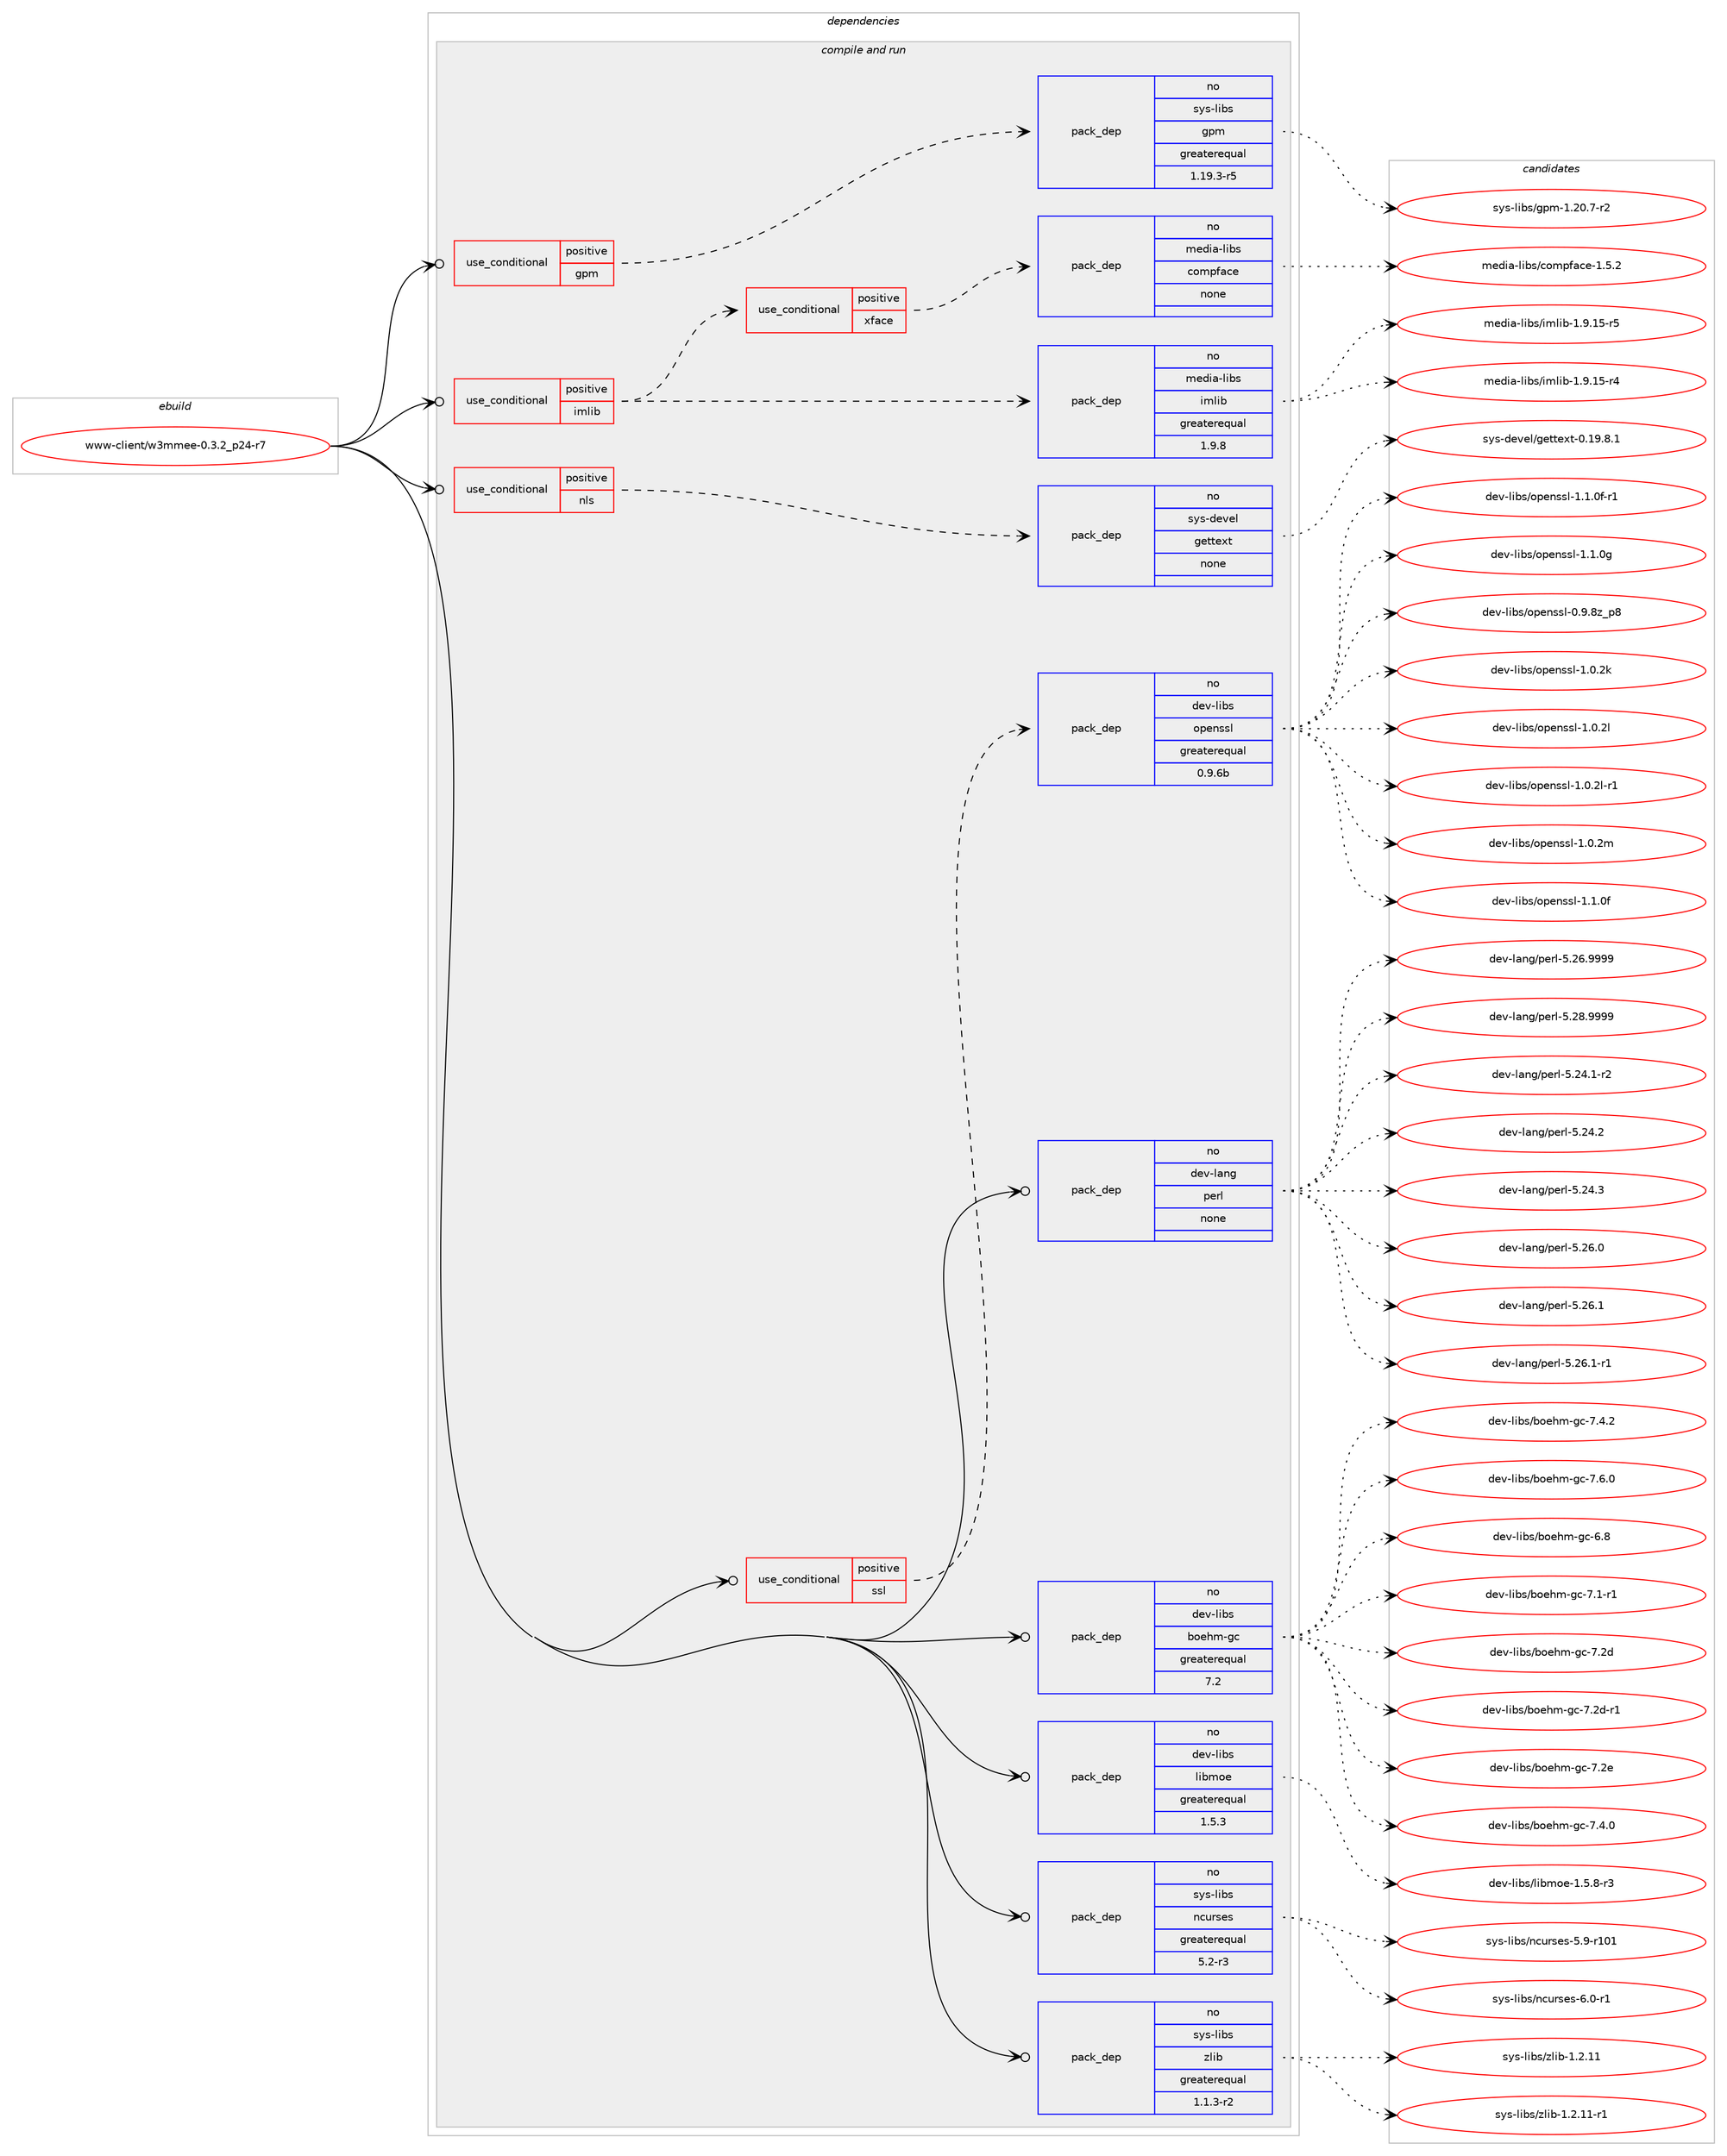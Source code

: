 digraph prolog {

# *************
# Graph options
# *************

newrank=true;
concentrate=true;
compound=true;
graph [rankdir=LR,fontname=Helvetica,fontsize=10,ranksep=1.5];#, ranksep=2.5, nodesep=0.2];
edge  [arrowhead=vee];
node  [fontname=Helvetica,fontsize=10];

# **********
# The ebuild
# **********

subgraph cluster_leftcol {
color=gray;
rank=same;
label=<<i>ebuild</i>>;
id [label="www-client/w3mmee-0.3.2_p24-r7", color=red, width=4, href="../www-client/w3mmee-0.3.2_p24-r7.svg"];
}

# ****************
# The dependencies
# ****************

subgraph cluster_midcol {
color=gray;
label=<<i>dependencies</i>>;
subgraph cluster_compile {
fillcolor="#eeeeee";
style=filled;
label=<<i>compile</i>>;
}
subgraph cluster_compileandrun {
fillcolor="#eeeeee";
style=filled;
label=<<i>compile and run</i>>;
subgraph cond120250 {
dependency505315 [label=<<TABLE BORDER="0" CELLBORDER="1" CELLSPACING="0" CELLPADDING="4"><TR><TD ROWSPAN="3" CELLPADDING="10">use_conditional</TD></TR><TR><TD>positive</TD></TR><TR><TD>gpm</TD></TR></TABLE>>, shape=none, color=red];
subgraph pack375797 {
dependency505316 [label=<<TABLE BORDER="0" CELLBORDER="1" CELLSPACING="0" CELLPADDING="4" WIDTH="220"><TR><TD ROWSPAN="6" CELLPADDING="30">pack_dep</TD></TR><TR><TD WIDTH="110">no</TD></TR><TR><TD>sys-libs</TD></TR><TR><TD>gpm</TD></TR><TR><TD>greaterequal</TD></TR><TR><TD>1.19.3-r5</TD></TR></TABLE>>, shape=none, color=blue];
}
dependency505315:e -> dependency505316:w [weight=20,style="dashed",arrowhead="vee"];
}
id:e -> dependency505315:w [weight=20,style="solid",arrowhead="odotvee"];
subgraph cond120251 {
dependency505317 [label=<<TABLE BORDER="0" CELLBORDER="1" CELLSPACING="0" CELLPADDING="4"><TR><TD ROWSPAN="3" CELLPADDING="10">use_conditional</TD></TR><TR><TD>positive</TD></TR><TR><TD>imlib</TD></TR></TABLE>>, shape=none, color=red];
subgraph pack375798 {
dependency505318 [label=<<TABLE BORDER="0" CELLBORDER="1" CELLSPACING="0" CELLPADDING="4" WIDTH="220"><TR><TD ROWSPAN="6" CELLPADDING="30">pack_dep</TD></TR><TR><TD WIDTH="110">no</TD></TR><TR><TD>media-libs</TD></TR><TR><TD>imlib</TD></TR><TR><TD>greaterequal</TD></TR><TR><TD>1.9.8</TD></TR></TABLE>>, shape=none, color=blue];
}
dependency505317:e -> dependency505318:w [weight=20,style="dashed",arrowhead="vee"];
subgraph cond120252 {
dependency505319 [label=<<TABLE BORDER="0" CELLBORDER="1" CELLSPACING="0" CELLPADDING="4"><TR><TD ROWSPAN="3" CELLPADDING="10">use_conditional</TD></TR><TR><TD>positive</TD></TR><TR><TD>xface</TD></TR></TABLE>>, shape=none, color=red];
subgraph pack375799 {
dependency505320 [label=<<TABLE BORDER="0" CELLBORDER="1" CELLSPACING="0" CELLPADDING="4" WIDTH="220"><TR><TD ROWSPAN="6" CELLPADDING="30">pack_dep</TD></TR><TR><TD WIDTH="110">no</TD></TR><TR><TD>media-libs</TD></TR><TR><TD>compface</TD></TR><TR><TD>none</TD></TR><TR><TD></TD></TR></TABLE>>, shape=none, color=blue];
}
dependency505319:e -> dependency505320:w [weight=20,style="dashed",arrowhead="vee"];
}
dependency505317:e -> dependency505319:w [weight=20,style="dashed",arrowhead="vee"];
}
id:e -> dependency505317:w [weight=20,style="solid",arrowhead="odotvee"];
subgraph cond120253 {
dependency505321 [label=<<TABLE BORDER="0" CELLBORDER="1" CELLSPACING="0" CELLPADDING="4"><TR><TD ROWSPAN="3" CELLPADDING="10">use_conditional</TD></TR><TR><TD>positive</TD></TR><TR><TD>nls</TD></TR></TABLE>>, shape=none, color=red];
subgraph pack375800 {
dependency505322 [label=<<TABLE BORDER="0" CELLBORDER="1" CELLSPACING="0" CELLPADDING="4" WIDTH="220"><TR><TD ROWSPAN="6" CELLPADDING="30">pack_dep</TD></TR><TR><TD WIDTH="110">no</TD></TR><TR><TD>sys-devel</TD></TR><TR><TD>gettext</TD></TR><TR><TD>none</TD></TR><TR><TD></TD></TR></TABLE>>, shape=none, color=blue];
}
dependency505321:e -> dependency505322:w [weight=20,style="dashed",arrowhead="vee"];
}
id:e -> dependency505321:w [weight=20,style="solid",arrowhead="odotvee"];
subgraph cond120254 {
dependency505323 [label=<<TABLE BORDER="0" CELLBORDER="1" CELLSPACING="0" CELLPADDING="4"><TR><TD ROWSPAN="3" CELLPADDING="10">use_conditional</TD></TR><TR><TD>positive</TD></TR><TR><TD>ssl</TD></TR></TABLE>>, shape=none, color=red];
subgraph pack375801 {
dependency505324 [label=<<TABLE BORDER="0" CELLBORDER="1" CELLSPACING="0" CELLPADDING="4" WIDTH="220"><TR><TD ROWSPAN="6" CELLPADDING="30">pack_dep</TD></TR><TR><TD WIDTH="110">no</TD></TR><TR><TD>dev-libs</TD></TR><TR><TD>openssl</TD></TR><TR><TD>greaterequal</TD></TR><TR><TD>0.9.6b</TD></TR></TABLE>>, shape=none, color=blue];
}
dependency505323:e -> dependency505324:w [weight=20,style="dashed",arrowhead="vee"];
}
id:e -> dependency505323:w [weight=20,style="solid",arrowhead="odotvee"];
subgraph pack375802 {
dependency505325 [label=<<TABLE BORDER="0" CELLBORDER="1" CELLSPACING="0" CELLPADDING="4" WIDTH="220"><TR><TD ROWSPAN="6" CELLPADDING="30">pack_dep</TD></TR><TR><TD WIDTH="110">no</TD></TR><TR><TD>dev-lang</TD></TR><TR><TD>perl</TD></TR><TR><TD>none</TD></TR><TR><TD></TD></TR></TABLE>>, shape=none, color=blue];
}
id:e -> dependency505325:w [weight=20,style="solid",arrowhead="odotvee"];
subgraph pack375803 {
dependency505326 [label=<<TABLE BORDER="0" CELLBORDER="1" CELLSPACING="0" CELLPADDING="4" WIDTH="220"><TR><TD ROWSPAN="6" CELLPADDING="30">pack_dep</TD></TR><TR><TD WIDTH="110">no</TD></TR><TR><TD>dev-libs</TD></TR><TR><TD>boehm-gc</TD></TR><TR><TD>greaterequal</TD></TR><TR><TD>7.2</TD></TR></TABLE>>, shape=none, color=blue];
}
id:e -> dependency505326:w [weight=20,style="solid",arrowhead="odotvee"];
subgraph pack375804 {
dependency505327 [label=<<TABLE BORDER="0" CELLBORDER="1" CELLSPACING="0" CELLPADDING="4" WIDTH="220"><TR><TD ROWSPAN="6" CELLPADDING="30">pack_dep</TD></TR><TR><TD WIDTH="110">no</TD></TR><TR><TD>dev-libs</TD></TR><TR><TD>libmoe</TD></TR><TR><TD>greaterequal</TD></TR><TR><TD>1.5.3</TD></TR></TABLE>>, shape=none, color=blue];
}
id:e -> dependency505327:w [weight=20,style="solid",arrowhead="odotvee"];
subgraph pack375805 {
dependency505328 [label=<<TABLE BORDER="0" CELLBORDER="1" CELLSPACING="0" CELLPADDING="4" WIDTH="220"><TR><TD ROWSPAN="6" CELLPADDING="30">pack_dep</TD></TR><TR><TD WIDTH="110">no</TD></TR><TR><TD>sys-libs</TD></TR><TR><TD>ncurses</TD></TR><TR><TD>greaterequal</TD></TR><TR><TD>5.2-r3</TD></TR></TABLE>>, shape=none, color=blue];
}
id:e -> dependency505328:w [weight=20,style="solid",arrowhead="odotvee"];
subgraph pack375806 {
dependency505329 [label=<<TABLE BORDER="0" CELLBORDER="1" CELLSPACING="0" CELLPADDING="4" WIDTH="220"><TR><TD ROWSPAN="6" CELLPADDING="30">pack_dep</TD></TR><TR><TD WIDTH="110">no</TD></TR><TR><TD>sys-libs</TD></TR><TR><TD>zlib</TD></TR><TR><TD>greaterequal</TD></TR><TR><TD>1.1.3-r2</TD></TR></TABLE>>, shape=none, color=blue];
}
id:e -> dependency505329:w [weight=20,style="solid",arrowhead="odotvee"];
}
subgraph cluster_run {
fillcolor="#eeeeee";
style=filled;
label=<<i>run</i>>;
}
}

# **************
# The candidates
# **************

subgraph cluster_choices {
rank=same;
color=gray;
label=<<i>candidates</i>>;

subgraph choice375797 {
color=black;
nodesep=1;
choice115121115451081059811547103112109454946504846554511450 [label="sys-libs/gpm-1.20.7-r2", color=red, width=4,href="../sys-libs/gpm-1.20.7-r2.svg"];
dependency505316:e -> choice115121115451081059811547103112109454946504846554511450:w [style=dotted,weight="100"];
}
subgraph choice375798 {
color=black;
nodesep=1;
choice1091011001059745108105981154710510910810598454946574649534511452 [label="media-libs/imlib-1.9.15-r4", color=red, width=4,href="../media-libs/imlib-1.9.15-r4.svg"];
choice1091011001059745108105981154710510910810598454946574649534511453 [label="media-libs/imlib-1.9.15-r5", color=red, width=4,href="../media-libs/imlib-1.9.15-r5.svg"];
dependency505318:e -> choice1091011001059745108105981154710510910810598454946574649534511452:w [style=dotted,weight="100"];
dependency505318:e -> choice1091011001059745108105981154710510910810598454946574649534511453:w [style=dotted,weight="100"];
}
subgraph choice375799 {
color=black;
nodesep=1;
choice10910110010597451081059811547991111091121029799101454946534650 [label="media-libs/compface-1.5.2", color=red, width=4,href="../media-libs/compface-1.5.2.svg"];
dependency505320:e -> choice10910110010597451081059811547991111091121029799101454946534650:w [style=dotted,weight="100"];
}
subgraph choice375800 {
color=black;
nodesep=1;
choice1151211154510010111810110847103101116116101120116454846495746564649 [label="sys-devel/gettext-0.19.8.1", color=red, width=4,href="../sys-devel/gettext-0.19.8.1.svg"];
dependency505322:e -> choice1151211154510010111810110847103101116116101120116454846495746564649:w [style=dotted,weight="100"];
}
subgraph choice375801 {
color=black;
nodesep=1;
choice1001011184510810598115471111121011101151151084548465746561229511256 [label="dev-libs/openssl-0.9.8z_p8", color=red, width=4,href="../dev-libs/openssl-0.9.8z_p8.svg"];
choice100101118451081059811547111112101110115115108454946484650107 [label="dev-libs/openssl-1.0.2k", color=red, width=4,href="../dev-libs/openssl-1.0.2k.svg"];
choice100101118451081059811547111112101110115115108454946484650108 [label="dev-libs/openssl-1.0.2l", color=red, width=4,href="../dev-libs/openssl-1.0.2l.svg"];
choice1001011184510810598115471111121011101151151084549464846501084511449 [label="dev-libs/openssl-1.0.2l-r1", color=red, width=4,href="../dev-libs/openssl-1.0.2l-r1.svg"];
choice100101118451081059811547111112101110115115108454946484650109 [label="dev-libs/openssl-1.0.2m", color=red, width=4,href="../dev-libs/openssl-1.0.2m.svg"];
choice100101118451081059811547111112101110115115108454946494648102 [label="dev-libs/openssl-1.1.0f", color=red, width=4,href="../dev-libs/openssl-1.1.0f.svg"];
choice1001011184510810598115471111121011101151151084549464946481024511449 [label="dev-libs/openssl-1.1.0f-r1", color=red, width=4,href="../dev-libs/openssl-1.1.0f-r1.svg"];
choice100101118451081059811547111112101110115115108454946494648103 [label="dev-libs/openssl-1.1.0g", color=red, width=4,href="../dev-libs/openssl-1.1.0g.svg"];
dependency505324:e -> choice1001011184510810598115471111121011101151151084548465746561229511256:w [style=dotted,weight="100"];
dependency505324:e -> choice100101118451081059811547111112101110115115108454946484650107:w [style=dotted,weight="100"];
dependency505324:e -> choice100101118451081059811547111112101110115115108454946484650108:w [style=dotted,weight="100"];
dependency505324:e -> choice1001011184510810598115471111121011101151151084549464846501084511449:w [style=dotted,weight="100"];
dependency505324:e -> choice100101118451081059811547111112101110115115108454946484650109:w [style=dotted,weight="100"];
dependency505324:e -> choice100101118451081059811547111112101110115115108454946494648102:w [style=dotted,weight="100"];
dependency505324:e -> choice1001011184510810598115471111121011101151151084549464946481024511449:w [style=dotted,weight="100"];
dependency505324:e -> choice100101118451081059811547111112101110115115108454946494648103:w [style=dotted,weight="100"];
}
subgraph choice375802 {
color=black;
nodesep=1;
choice100101118451089711010347112101114108455346505246494511450 [label="dev-lang/perl-5.24.1-r2", color=red, width=4,href="../dev-lang/perl-5.24.1-r2.svg"];
choice10010111845108971101034711210111410845534650524650 [label="dev-lang/perl-5.24.2", color=red, width=4,href="../dev-lang/perl-5.24.2.svg"];
choice10010111845108971101034711210111410845534650524651 [label="dev-lang/perl-5.24.3", color=red, width=4,href="../dev-lang/perl-5.24.3.svg"];
choice10010111845108971101034711210111410845534650544648 [label="dev-lang/perl-5.26.0", color=red, width=4,href="../dev-lang/perl-5.26.0.svg"];
choice10010111845108971101034711210111410845534650544649 [label="dev-lang/perl-5.26.1", color=red, width=4,href="../dev-lang/perl-5.26.1.svg"];
choice100101118451089711010347112101114108455346505446494511449 [label="dev-lang/perl-5.26.1-r1", color=red, width=4,href="../dev-lang/perl-5.26.1-r1.svg"];
choice10010111845108971101034711210111410845534650544657575757 [label="dev-lang/perl-5.26.9999", color=red, width=4,href="../dev-lang/perl-5.26.9999.svg"];
choice10010111845108971101034711210111410845534650564657575757 [label="dev-lang/perl-5.28.9999", color=red, width=4,href="../dev-lang/perl-5.28.9999.svg"];
dependency505325:e -> choice100101118451089711010347112101114108455346505246494511450:w [style=dotted,weight="100"];
dependency505325:e -> choice10010111845108971101034711210111410845534650524650:w [style=dotted,weight="100"];
dependency505325:e -> choice10010111845108971101034711210111410845534650524651:w [style=dotted,weight="100"];
dependency505325:e -> choice10010111845108971101034711210111410845534650544648:w [style=dotted,weight="100"];
dependency505325:e -> choice10010111845108971101034711210111410845534650544649:w [style=dotted,weight="100"];
dependency505325:e -> choice100101118451089711010347112101114108455346505446494511449:w [style=dotted,weight="100"];
dependency505325:e -> choice10010111845108971101034711210111410845534650544657575757:w [style=dotted,weight="100"];
dependency505325:e -> choice10010111845108971101034711210111410845534650564657575757:w [style=dotted,weight="100"];
}
subgraph choice375803 {
color=black;
nodesep=1;
choice10010111845108105981154798111101104109451039945544656 [label="dev-libs/boehm-gc-6.8", color=red, width=4,href="../dev-libs/boehm-gc-6.8.svg"];
choice100101118451081059811547981111011041094510399455546494511449 [label="dev-libs/boehm-gc-7.1-r1", color=red, width=4,href="../dev-libs/boehm-gc-7.1-r1.svg"];
choice10010111845108105981154798111101104109451039945554650100 [label="dev-libs/boehm-gc-7.2d", color=red, width=4,href="../dev-libs/boehm-gc-7.2d.svg"];
choice100101118451081059811547981111011041094510399455546501004511449 [label="dev-libs/boehm-gc-7.2d-r1", color=red, width=4,href="../dev-libs/boehm-gc-7.2d-r1.svg"];
choice10010111845108105981154798111101104109451039945554650101 [label="dev-libs/boehm-gc-7.2e", color=red, width=4,href="../dev-libs/boehm-gc-7.2e.svg"];
choice100101118451081059811547981111011041094510399455546524648 [label="dev-libs/boehm-gc-7.4.0", color=red, width=4,href="../dev-libs/boehm-gc-7.4.0.svg"];
choice100101118451081059811547981111011041094510399455546524650 [label="dev-libs/boehm-gc-7.4.2", color=red, width=4,href="../dev-libs/boehm-gc-7.4.2.svg"];
choice100101118451081059811547981111011041094510399455546544648 [label="dev-libs/boehm-gc-7.6.0", color=red, width=4,href="../dev-libs/boehm-gc-7.6.0.svg"];
dependency505326:e -> choice10010111845108105981154798111101104109451039945544656:w [style=dotted,weight="100"];
dependency505326:e -> choice100101118451081059811547981111011041094510399455546494511449:w [style=dotted,weight="100"];
dependency505326:e -> choice10010111845108105981154798111101104109451039945554650100:w [style=dotted,weight="100"];
dependency505326:e -> choice100101118451081059811547981111011041094510399455546501004511449:w [style=dotted,weight="100"];
dependency505326:e -> choice10010111845108105981154798111101104109451039945554650101:w [style=dotted,weight="100"];
dependency505326:e -> choice100101118451081059811547981111011041094510399455546524648:w [style=dotted,weight="100"];
dependency505326:e -> choice100101118451081059811547981111011041094510399455546524650:w [style=dotted,weight="100"];
dependency505326:e -> choice100101118451081059811547981111011041094510399455546544648:w [style=dotted,weight="100"];
}
subgraph choice375804 {
color=black;
nodesep=1;
choice100101118451081059811547108105981091111014549465346564511451 [label="dev-libs/libmoe-1.5.8-r3", color=red, width=4,href="../dev-libs/libmoe-1.5.8-r3.svg"];
dependency505327:e -> choice100101118451081059811547108105981091111014549465346564511451:w [style=dotted,weight="100"];
}
subgraph choice375805 {
color=black;
nodesep=1;
choice115121115451081059811547110991171141151011154553465745114494849 [label="sys-libs/ncurses-5.9-r101", color=red, width=4,href="../sys-libs/ncurses-5.9-r101.svg"];
choice11512111545108105981154711099117114115101115455446484511449 [label="sys-libs/ncurses-6.0-r1", color=red, width=4,href="../sys-libs/ncurses-6.0-r1.svg"];
dependency505328:e -> choice115121115451081059811547110991171141151011154553465745114494849:w [style=dotted,weight="100"];
dependency505328:e -> choice11512111545108105981154711099117114115101115455446484511449:w [style=dotted,weight="100"];
}
subgraph choice375806 {
color=black;
nodesep=1;
choice1151211154510810598115471221081059845494650464949 [label="sys-libs/zlib-1.2.11", color=red, width=4,href="../sys-libs/zlib-1.2.11.svg"];
choice11512111545108105981154712210810598454946504649494511449 [label="sys-libs/zlib-1.2.11-r1", color=red, width=4,href="../sys-libs/zlib-1.2.11-r1.svg"];
dependency505329:e -> choice1151211154510810598115471221081059845494650464949:w [style=dotted,weight="100"];
dependency505329:e -> choice11512111545108105981154712210810598454946504649494511449:w [style=dotted,weight="100"];
}
}

}
